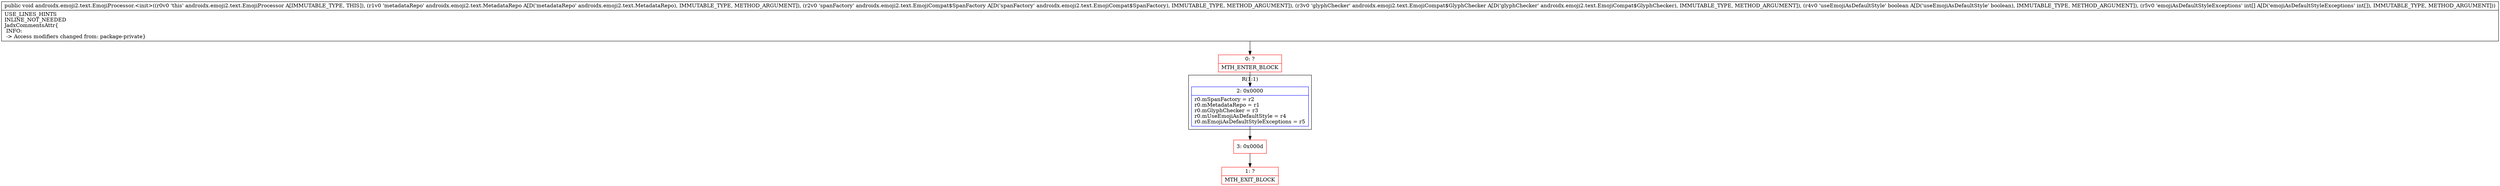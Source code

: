 digraph "CFG forandroidx.emoji2.text.EmojiProcessor.\<init\>(Landroidx\/emoji2\/text\/MetadataRepo;Landroidx\/emoji2\/text\/EmojiCompat$SpanFactory;Landroidx\/emoji2\/text\/EmojiCompat$GlyphChecker;Z[I)V" {
subgraph cluster_Region_673072350 {
label = "R(1:1)";
node [shape=record,color=blue];
Node_2 [shape=record,label="{2\:\ 0x0000|r0.mSpanFactory = r2\lr0.mMetadataRepo = r1\lr0.mGlyphChecker = r3\lr0.mUseEmojiAsDefaultStyle = r4\lr0.mEmojiAsDefaultStyleExceptions = r5\l}"];
}
Node_0 [shape=record,color=red,label="{0\:\ ?|MTH_ENTER_BLOCK\l}"];
Node_3 [shape=record,color=red,label="{3\:\ 0x000d}"];
Node_1 [shape=record,color=red,label="{1\:\ ?|MTH_EXIT_BLOCK\l}"];
MethodNode[shape=record,label="{public void androidx.emoji2.text.EmojiProcessor.\<init\>((r0v0 'this' androidx.emoji2.text.EmojiProcessor A[IMMUTABLE_TYPE, THIS]), (r1v0 'metadataRepo' androidx.emoji2.text.MetadataRepo A[D('metadataRepo' androidx.emoji2.text.MetadataRepo), IMMUTABLE_TYPE, METHOD_ARGUMENT]), (r2v0 'spanFactory' androidx.emoji2.text.EmojiCompat$SpanFactory A[D('spanFactory' androidx.emoji2.text.EmojiCompat$SpanFactory), IMMUTABLE_TYPE, METHOD_ARGUMENT]), (r3v0 'glyphChecker' androidx.emoji2.text.EmojiCompat$GlyphChecker A[D('glyphChecker' androidx.emoji2.text.EmojiCompat$GlyphChecker), IMMUTABLE_TYPE, METHOD_ARGUMENT]), (r4v0 'useEmojiAsDefaultStyle' boolean A[D('useEmojiAsDefaultStyle' boolean), IMMUTABLE_TYPE, METHOD_ARGUMENT]), (r5v0 'emojiAsDefaultStyleExceptions' int[] A[D('emojiAsDefaultStyleExceptions' int[]), IMMUTABLE_TYPE, METHOD_ARGUMENT]))  | USE_LINES_HINTS\lINLINE_NOT_NEEDED\lJadxCommentsAttr\{\l INFO: \l \-\> Access modifiers changed from: package\-private\}\l}"];
MethodNode -> Node_0;Node_2 -> Node_3;
Node_0 -> Node_2;
Node_3 -> Node_1;
}

